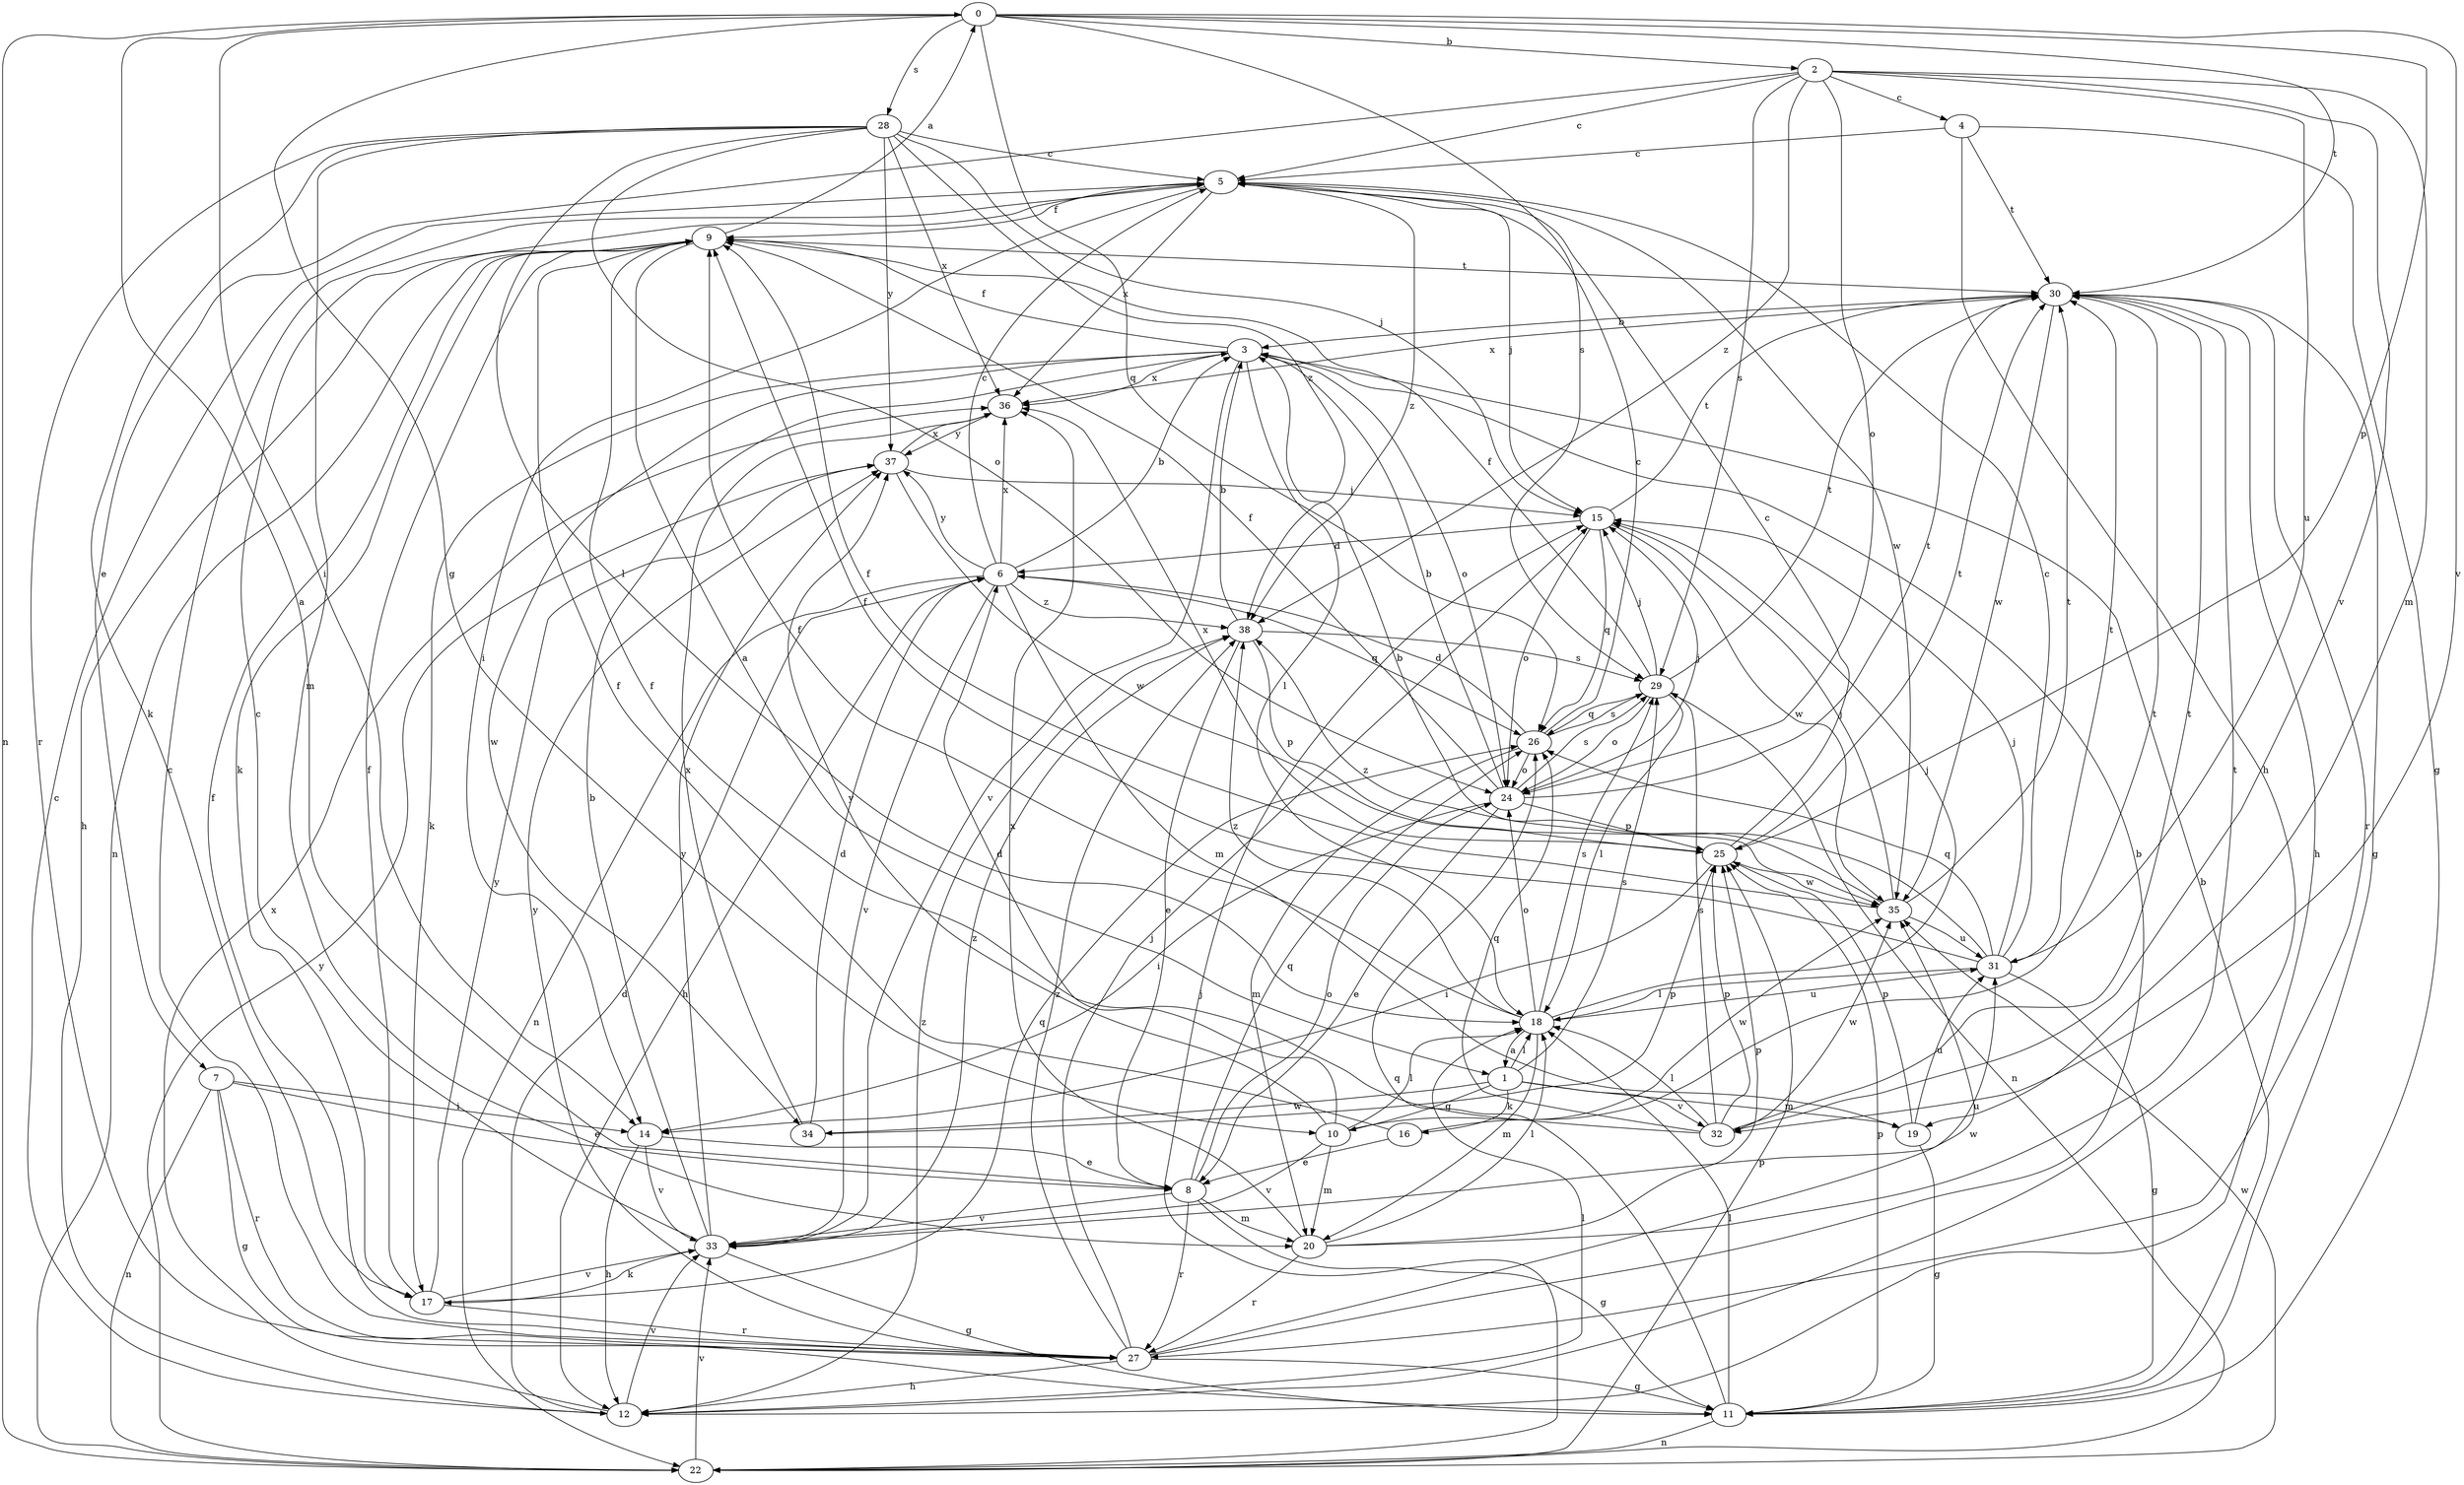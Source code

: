 strict digraph  {
0;
1;
2;
3;
4;
5;
6;
7;
8;
9;
10;
11;
12;
14;
15;
16;
17;
18;
19;
20;
22;
24;
25;
26;
27;
28;
29;
30;
31;
32;
33;
34;
35;
36;
37;
38;
0 -> 2  [label=b];
0 -> 10  [label=g];
0 -> 14  [label=i];
0 -> 22  [label=n];
0 -> 25  [label=p];
0 -> 26  [label=q];
0 -> 28  [label=s];
0 -> 29  [label=s];
0 -> 30  [label=t];
0 -> 32  [label=v];
1 -> 10  [label=g];
1 -> 16  [label=k];
1 -> 18  [label=l];
1 -> 19  [label=m];
1 -> 29  [label=s];
1 -> 32  [label=v];
1 -> 34  [label=w];
2 -> 4  [label=c];
2 -> 5  [label=c];
2 -> 7  [label=e];
2 -> 19  [label=m];
2 -> 24  [label=o];
2 -> 29  [label=s];
2 -> 31  [label=u];
2 -> 32  [label=v];
2 -> 38  [label=z];
3 -> 9  [label=f];
3 -> 17  [label=k];
3 -> 18  [label=l];
3 -> 24  [label=o];
3 -> 33  [label=v];
3 -> 34  [label=w];
3 -> 36  [label=x];
4 -> 5  [label=c];
4 -> 11  [label=g];
4 -> 12  [label=h];
4 -> 30  [label=t];
5 -> 9  [label=f];
5 -> 14  [label=i];
5 -> 15  [label=j];
5 -> 35  [label=w];
5 -> 36  [label=x];
5 -> 38  [label=z];
6 -> 3  [label=b];
6 -> 5  [label=c];
6 -> 12  [label=h];
6 -> 19  [label=m];
6 -> 22  [label=n];
6 -> 26  [label=q];
6 -> 33  [label=v];
6 -> 36  [label=x];
6 -> 37  [label=y];
6 -> 38  [label=z];
7 -> 8  [label=e];
7 -> 11  [label=g];
7 -> 14  [label=i];
7 -> 22  [label=n];
7 -> 27  [label=r];
8 -> 0  [label=a];
8 -> 11  [label=g];
8 -> 20  [label=m];
8 -> 24  [label=o];
8 -> 26  [label=q];
8 -> 27  [label=r];
8 -> 33  [label=v];
9 -> 0  [label=a];
9 -> 1  [label=a];
9 -> 12  [label=h];
9 -> 17  [label=k];
9 -> 22  [label=n];
9 -> 30  [label=t];
10 -> 6  [label=d];
10 -> 18  [label=l];
10 -> 20  [label=m];
10 -> 33  [label=v];
10 -> 35  [label=w];
10 -> 37  [label=y];
11 -> 3  [label=b];
11 -> 18  [label=l];
11 -> 22  [label=n];
11 -> 25  [label=p];
11 -> 26  [label=q];
12 -> 5  [label=c];
12 -> 6  [label=d];
12 -> 18  [label=l];
12 -> 33  [label=v];
12 -> 36  [label=x];
12 -> 38  [label=z];
14 -> 8  [label=e];
14 -> 12  [label=h];
14 -> 33  [label=v];
15 -> 6  [label=d];
15 -> 24  [label=o];
15 -> 26  [label=q];
15 -> 30  [label=t];
15 -> 35  [label=w];
16 -> 8  [label=e];
16 -> 9  [label=f];
16 -> 30  [label=t];
17 -> 9  [label=f];
17 -> 26  [label=q];
17 -> 27  [label=r];
17 -> 33  [label=v];
17 -> 37  [label=y];
18 -> 1  [label=a];
18 -> 9  [label=f];
18 -> 15  [label=j];
18 -> 20  [label=m];
18 -> 24  [label=o];
18 -> 29  [label=s];
18 -> 31  [label=u];
18 -> 38  [label=z];
19 -> 11  [label=g];
19 -> 25  [label=p];
19 -> 31  [label=u];
20 -> 18  [label=l];
20 -> 25  [label=p];
20 -> 27  [label=r];
20 -> 30  [label=t];
20 -> 36  [label=x];
22 -> 15  [label=j];
22 -> 25  [label=p];
22 -> 33  [label=v];
22 -> 35  [label=w];
22 -> 37  [label=y];
24 -> 3  [label=b];
24 -> 8  [label=e];
24 -> 9  [label=f];
24 -> 14  [label=i];
24 -> 15  [label=j];
24 -> 25  [label=p];
24 -> 29  [label=s];
24 -> 30  [label=t];
25 -> 5  [label=c];
25 -> 14  [label=i];
25 -> 30  [label=t];
25 -> 35  [label=w];
25 -> 36  [label=x];
26 -> 5  [label=c];
26 -> 6  [label=d];
26 -> 20  [label=m];
26 -> 24  [label=o];
26 -> 29  [label=s];
27 -> 3  [label=b];
27 -> 5  [label=c];
27 -> 9  [label=f];
27 -> 11  [label=g];
27 -> 12  [label=h];
27 -> 15  [label=j];
27 -> 35  [label=w];
27 -> 37  [label=y];
27 -> 38  [label=z];
28 -> 5  [label=c];
28 -> 15  [label=j];
28 -> 17  [label=k];
28 -> 18  [label=l];
28 -> 20  [label=m];
28 -> 24  [label=o];
28 -> 27  [label=r];
28 -> 36  [label=x];
28 -> 37  [label=y];
28 -> 38  [label=z];
29 -> 9  [label=f];
29 -> 15  [label=j];
29 -> 18  [label=l];
29 -> 22  [label=n];
29 -> 24  [label=o];
29 -> 26  [label=q];
29 -> 30  [label=t];
30 -> 3  [label=b];
30 -> 11  [label=g];
30 -> 12  [label=h];
30 -> 27  [label=r];
30 -> 35  [label=w];
30 -> 36  [label=x];
31 -> 3  [label=b];
31 -> 5  [label=c];
31 -> 9  [label=f];
31 -> 11  [label=g];
31 -> 15  [label=j];
31 -> 18  [label=l];
31 -> 26  [label=q];
31 -> 30  [label=t];
32 -> 9  [label=f];
32 -> 18  [label=l];
32 -> 25  [label=p];
32 -> 26  [label=q];
32 -> 29  [label=s];
32 -> 30  [label=t];
32 -> 35  [label=w];
33 -> 3  [label=b];
33 -> 5  [label=c];
33 -> 11  [label=g];
33 -> 17  [label=k];
33 -> 31  [label=u];
33 -> 37  [label=y];
33 -> 38  [label=z];
34 -> 6  [label=d];
34 -> 25  [label=p];
34 -> 36  [label=x];
35 -> 9  [label=f];
35 -> 15  [label=j];
35 -> 30  [label=t];
35 -> 31  [label=u];
35 -> 38  [label=z];
36 -> 37  [label=y];
37 -> 15  [label=j];
37 -> 35  [label=w];
37 -> 36  [label=x];
38 -> 3  [label=b];
38 -> 8  [label=e];
38 -> 25  [label=p];
38 -> 29  [label=s];
}
